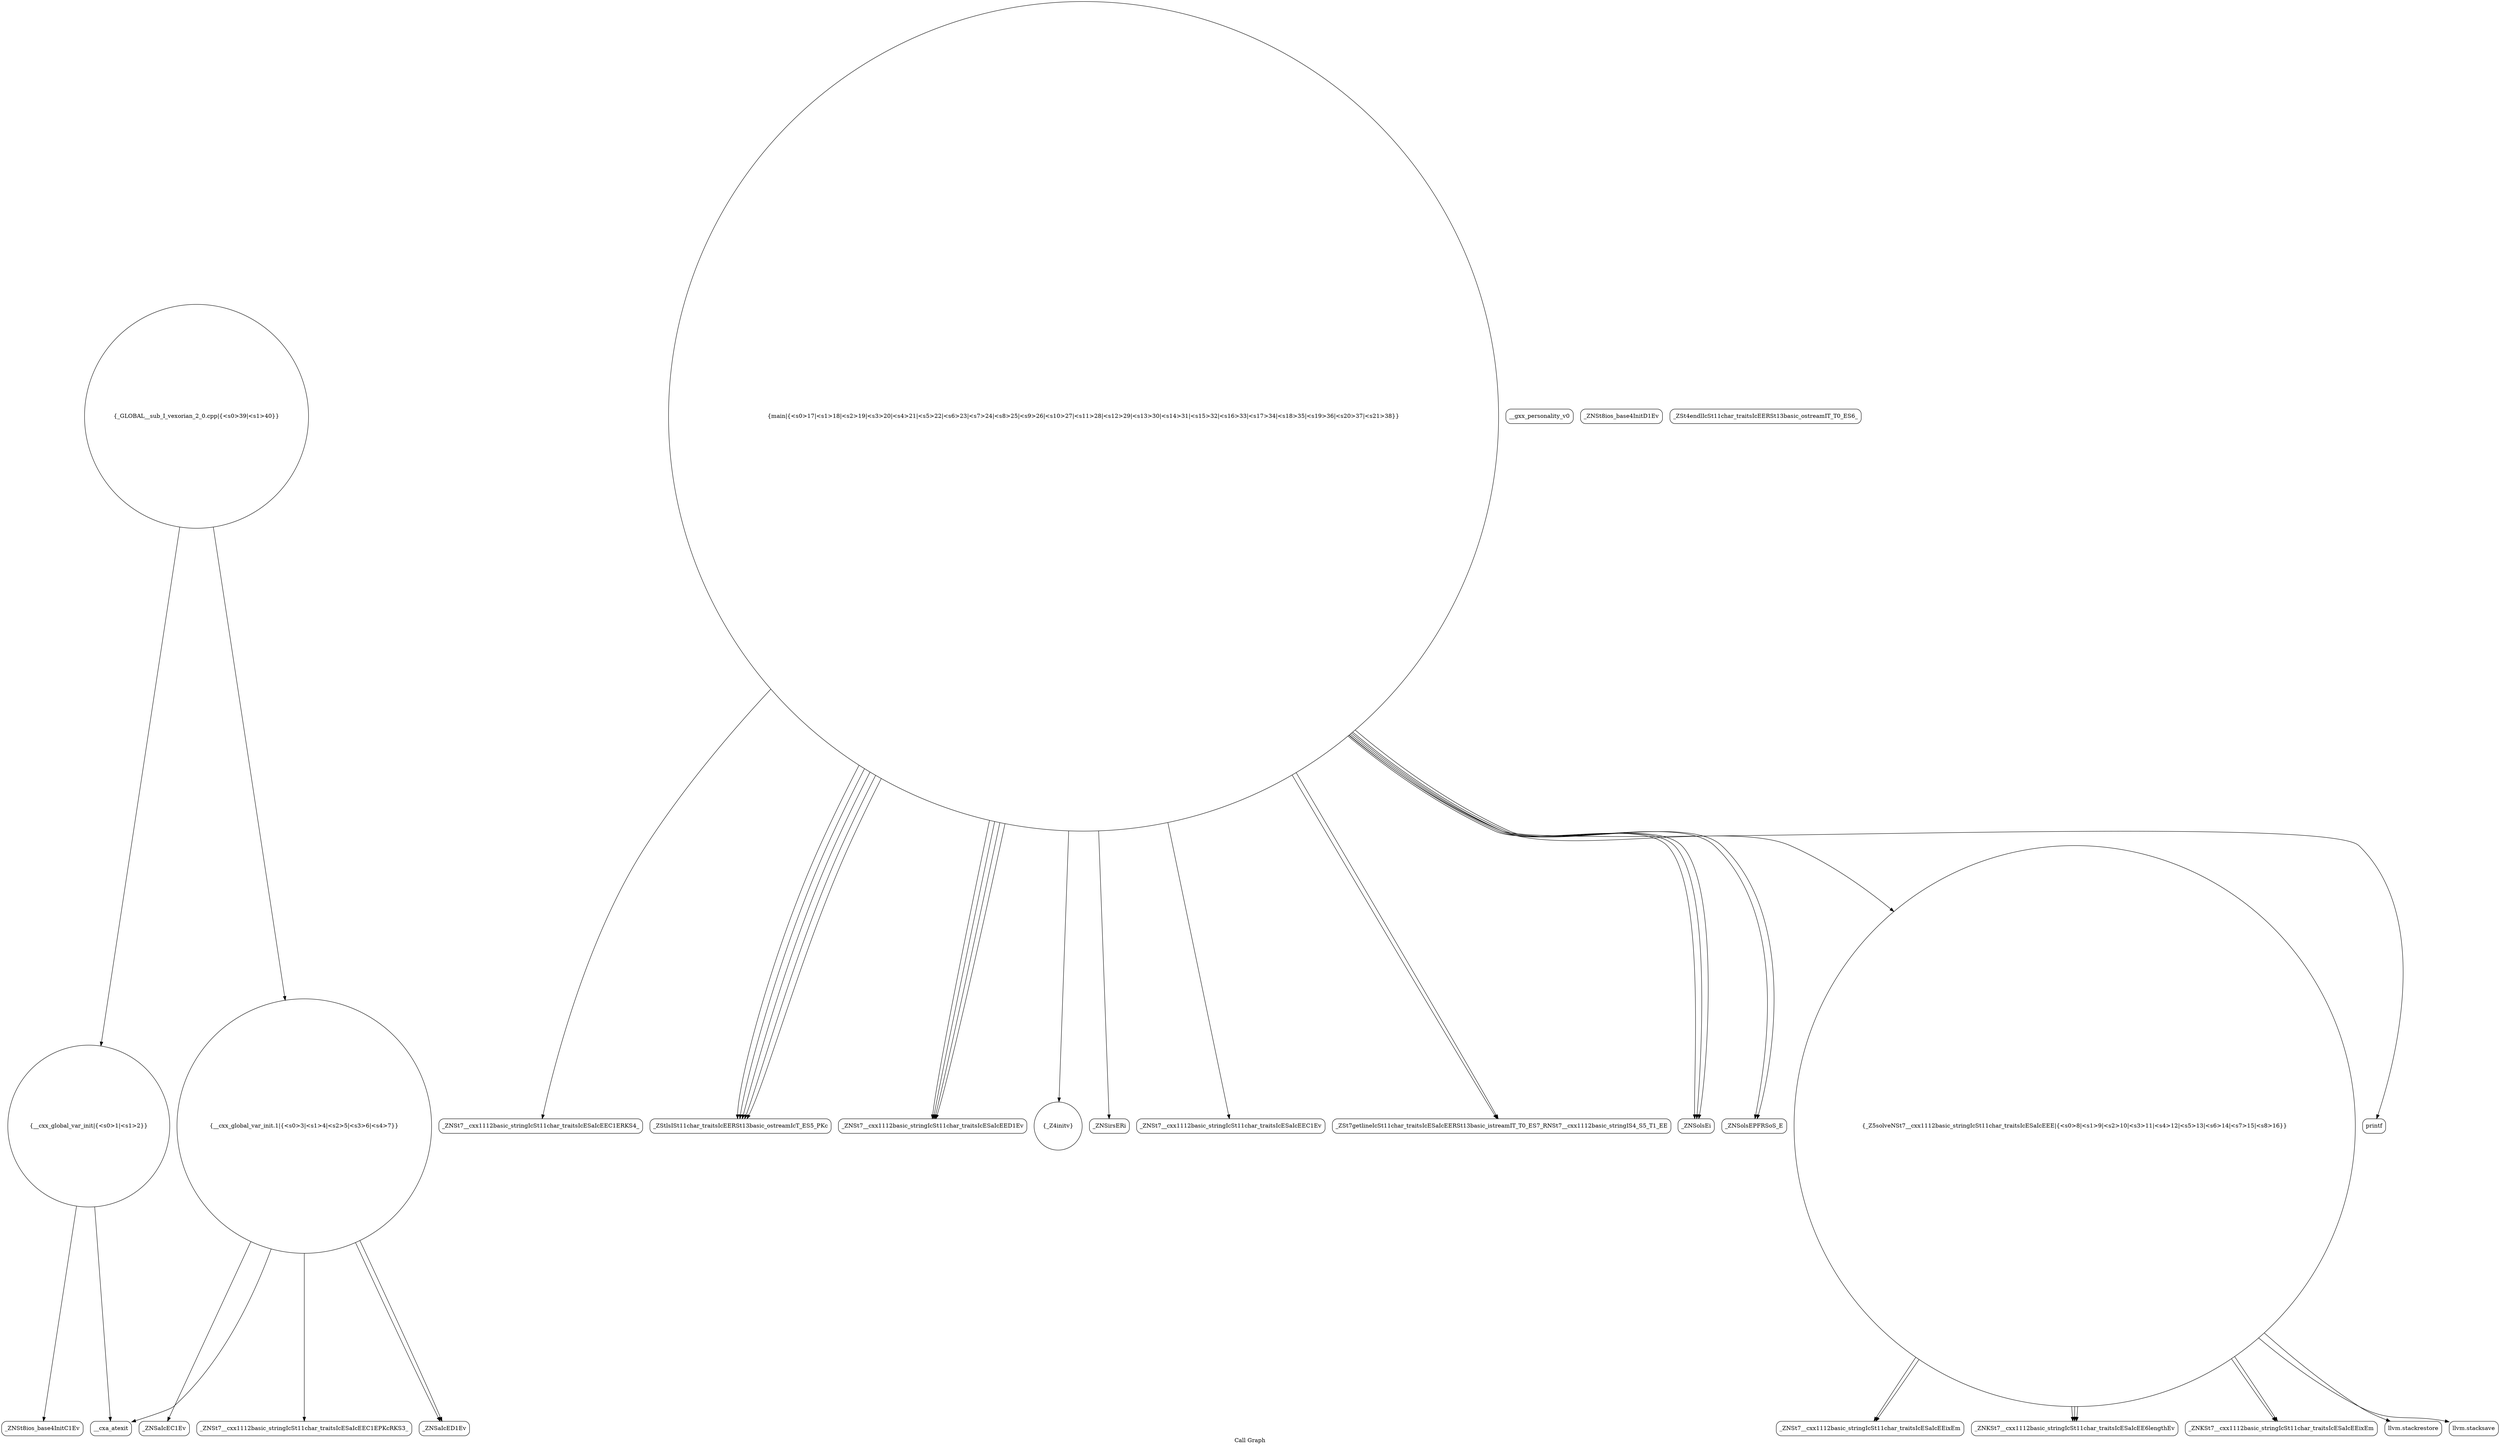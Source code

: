 digraph "Call Graph" {
	label="Call Graph";

	Node0x55ce87dfcdc0 [shape=record,shape=circle,label="{__cxx_global_var_init|{<s0>1|<s1>2}}"];
	Node0x55ce87dfcdc0:s0 -> Node0x55ce87dfce40[color=black];
	Node0x55ce87dfcdc0:s1 -> Node0x55ce87e5a450[color=black];
	Node0x55ce87e5afd0 [shape=record,shape=Mrecord,label="{_ZNSt7__cxx1112basic_stringIcSt11char_traitsIcESaIcEEC1ERKS4_}"];
	Node0x55ce87e5a650 [shape=record,shape=Mrecord,label="{__gxx_personality_v0}"];
	Node0x55ce87e5a9d0 [shape=record,shape=Mrecord,label="{_ZNSt7__cxx1112basic_stringIcSt11char_traitsIcESaIcEEixEm}"];
	Node0x55ce87e5ad50 [shape=record,shape=Mrecord,label="{_ZStlsISt11char_traitsIcEERSt13basic_ostreamIcT_ES5_PKc}"];
	Node0x55ce87e5a3d0 [shape=record,shape=Mrecord,label="{_ZNSt8ios_base4InitD1Ev}"];
	Node0x55ce87e5a750 [shape=record,shape=Mrecord,label="{_ZNSt7__cxx1112basic_stringIcSt11char_traitsIcESaIcEED1Ev}"];
	Node0x55ce87e5aad0 [shape=record,shape=circle,label="{main|{<s0>17|<s1>18|<s2>19|<s3>20|<s4>21|<s5>22|<s6>23|<s7>24|<s8>25|<s9>26|<s10>27|<s11>28|<s12>29|<s13>30|<s14>31|<s15>32|<s16>33|<s17>34|<s18>35|<s19>36|<s20>37|<s21>38}}"];
	Node0x55ce87e5aad0:s0 -> Node0x55ce87e5ab50[color=black];
	Node0x55ce87e5aad0:s1 -> Node0x55ce87e5abd0[color=black];
	Node0x55ce87e5aad0:s2 -> Node0x55ce87e5ac50[color=black];
	Node0x55ce87e5aad0:s3 -> Node0x55ce87e5acd0[color=black];
	Node0x55ce87e5aad0:s4 -> Node0x55ce87e5acd0[color=black];
	Node0x55ce87e5aad0:s5 -> Node0x55ce87e5ad50[color=black];
	Node0x55ce87e5aad0:s6 -> Node0x55ce87e5add0[color=black];
	Node0x55ce87e5aad0:s7 -> Node0x55ce87e5ad50[color=black];
	Node0x55ce87e5aad0:s8 -> Node0x55ce87e5add0[color=black];
	Node0x55ce87e5aad0:s9 -> Node0x55ce87e5ad50[color=black];
	Node0x55ce87e5aad0:s10 -> Node0x55ce87e5ae50[color=black];
	Node0x55ce87e5aad0:s11 -> Node0x55ce87e5ad50[color=black];
	Node0x55ce87e5aad0:s12 -> Node0x55ce87e5add0[color=black];
	Node0x55ce87e5aad0:s13 -> Node0x55ce87e5ad50[color=black];
	Node0x55ce87e5aad0:s14 -> Node0x55ce87e5afd0[color=black];
	Node0x55ce87e5aad0:s15 -> Node0x55ce87e5a7d0[color=black];
	Node0x55ce87e5aad0:s16 -> Node0x55ce87e5af50[color=black];
	Node0x55ce87e5aad0:s17 -> Node0x55ce87e5a750[color=black];
	Node0x55ce87e5aad0:s18 -> Node0x55ce87e5ae50[color=black];
	Node0x55ce87e5aad0:s19 -> Node0x55ce87e5a750[color=black];
	Node0x55ce87e5aad0:s20 -> Node0x55ce87e5a750[color=black];
	Node0x55ce87e5aad0:s21 -> Node0x55ce87e5a750[color=black];
	Node0x55ce87e5ae50 [shape=record,shape=Mrecord,label="{_ZNSolsEPFRSoS_E}"];
	Node0x55ce87e5a4d0 [shape=record,shape=circle,label="{__cxx_global_var_init.1|{<s0>3|<s1>4|<s2>5|<s3>6|<s4>7}}"];
	Node0x55ce87e5a4d0:s0 -> Node0x55ce87e5a550[color=black];
	Node0x55ce87e5a4d0:s1 -> Node0x55ce87e5a5d0[color=black];
	Node0x55ce87e5a4d0:s2 -> Node0x55ce87e5a6d0[color=black];
	Node0x55ce87e5a4d0:s3 -> Node0x55ce87e5a450[color=black];
	Node0x55ce87e5a4d0:s4 -> Node0x55ce87e5a6d0[color=black];
	Node0x55ce87e5a850 [shape=record,shape=Mrecord,label="{_ZNKSt7__cxx1112basic_stringIcSt11char_traitsIcESaIcEE6lengthEv}"];
	Node0x55ce87e5abd0 [shape=record,shape=Mrecord,label="{_ZNSirsERi}"];
	Node0x55ce87e5af50 [shape=record,shape=Mrecord,label="{printf}"];
	Node0x55ce87e5a5d0 [shape=record,shape=Mrecord,label="{_ZNSt7__cxx1112basic_stringIcSt11char_traitsIcESaIcEEC1EPKcRKS3_}"];
	Node0x55ce87e5a950 [shape=record,shape=Mrecord,label="{_ZNKSt7__cxx1112basic_stringIcSt11char_traitsIcESaIcEEixEm}"];
	Node0x55ce87e5acd0 [shape=record,shape=Mrecord,label="{_ZSt7getlineIcSt11char_traitsIcESaIcEERSt13basic_istreamIT_T0_ES7_RNSt7__cxx1112basic_stringIS4_S5_T1_EE}"];
	Node0x55ce87dfce40 [shape=record,shape=Mrecord,label="{_ZNSt8ios_base4InitC1Ev}"];
	Node0x55ce87e5b050 [shape=record,shape=circle,label="{_GLOBAL__sub_I_vexorian_2_0.cpp|{<s0>39|<s1>40}}"];
	Node0x55ce87e5b050:s0 -> Node0x55ce87dfcdc0[color=black];
	Node0x55ce87e5b050:s1 -> Node0x55ce87e5a4d0[color=black];
	Node0x55ce87e5a6d0 [shape=record,shape=Mrecord,label="{_ZNSaIcED1Ev}"];
	Node0x55ce87e5aa50 [shape=record,shape=Mrecord,label="{llvm.stackrestore}"];
	Node0x55ce87e5add0 [shape=record,shape=Mrecord,label="{_ZNSolsEi}"];
	Node0x55ce87e5a450 [shape=record,shape=Mrecord,label="{__cxa_atexit}"];
	Node0x55ce87e5a7d0 [shape=record,shape=circle,label="{_Z5solveNSt7__cxx1112basic_stringIcSt11char_traitsIcESaIcEEE|{<s0>8|<s1>9|<s2>10|<s3>11|<s4>12|<s5>13|<s6>14|<s7>15|<s8>16}}"];
	Node0x55ce87e5a7d0:s0 -> Node0x55ce87e5a850[color=black];
	Node0x55ce87e5a7d0:s1 -> Node0x55ce87e5a850[color=black];
	Node0x55ce87e5a7d0:s2 -> Node0x55ce87e5a8d0[color=black];
	Node0x55ce87e5a7d0:s3 -> Node0x55ce87e5a950[color=black];
	Node0x55ce87e5a7d0:s4 -> Node0x55ce87e5a9d0[color=black];
	Node0x55ce87e5a7d0:s5 -> Node0x55ce87e5a850[color=black];
	Node0x55ce87e5a7d0:s6 -> Node0x55ce87e5a950[color=black];
	Node0x55ce87e5a7d0:s7 -> Node0x55ce87e5a9d0[color=black];
	Node0x55ce87e5a7d0:s8 -> Node0x55ce87e5aa50[color=black];
	Node0x55ce87e5ab50 [shape=record,shape=circle,label="{_Z4initv}"];
	Node0x55ce87e5aed0 [shape=record,shape=Mrecord,label="{_ZSt4endlIcSt11char_traitsIcEERSt13basic_ostreamIT_T0_ES6_}"];
	Node0x55ce87e5a550 [shape=record,shape=Mrecord,label="{_ZNSaIcEC1Ev}"];
	Node0x55ce87e5a8d0 [shape=record,shape=Mrecord,label="{llvm.stacksave}"];
	Node0x55ce87e5ac50 [shape=record,shape=Mrecord,label="{_ZNSt7__cxx1112basic_stringIcSt11char_traitsIcESaIcEEC1Ev}"];
}
